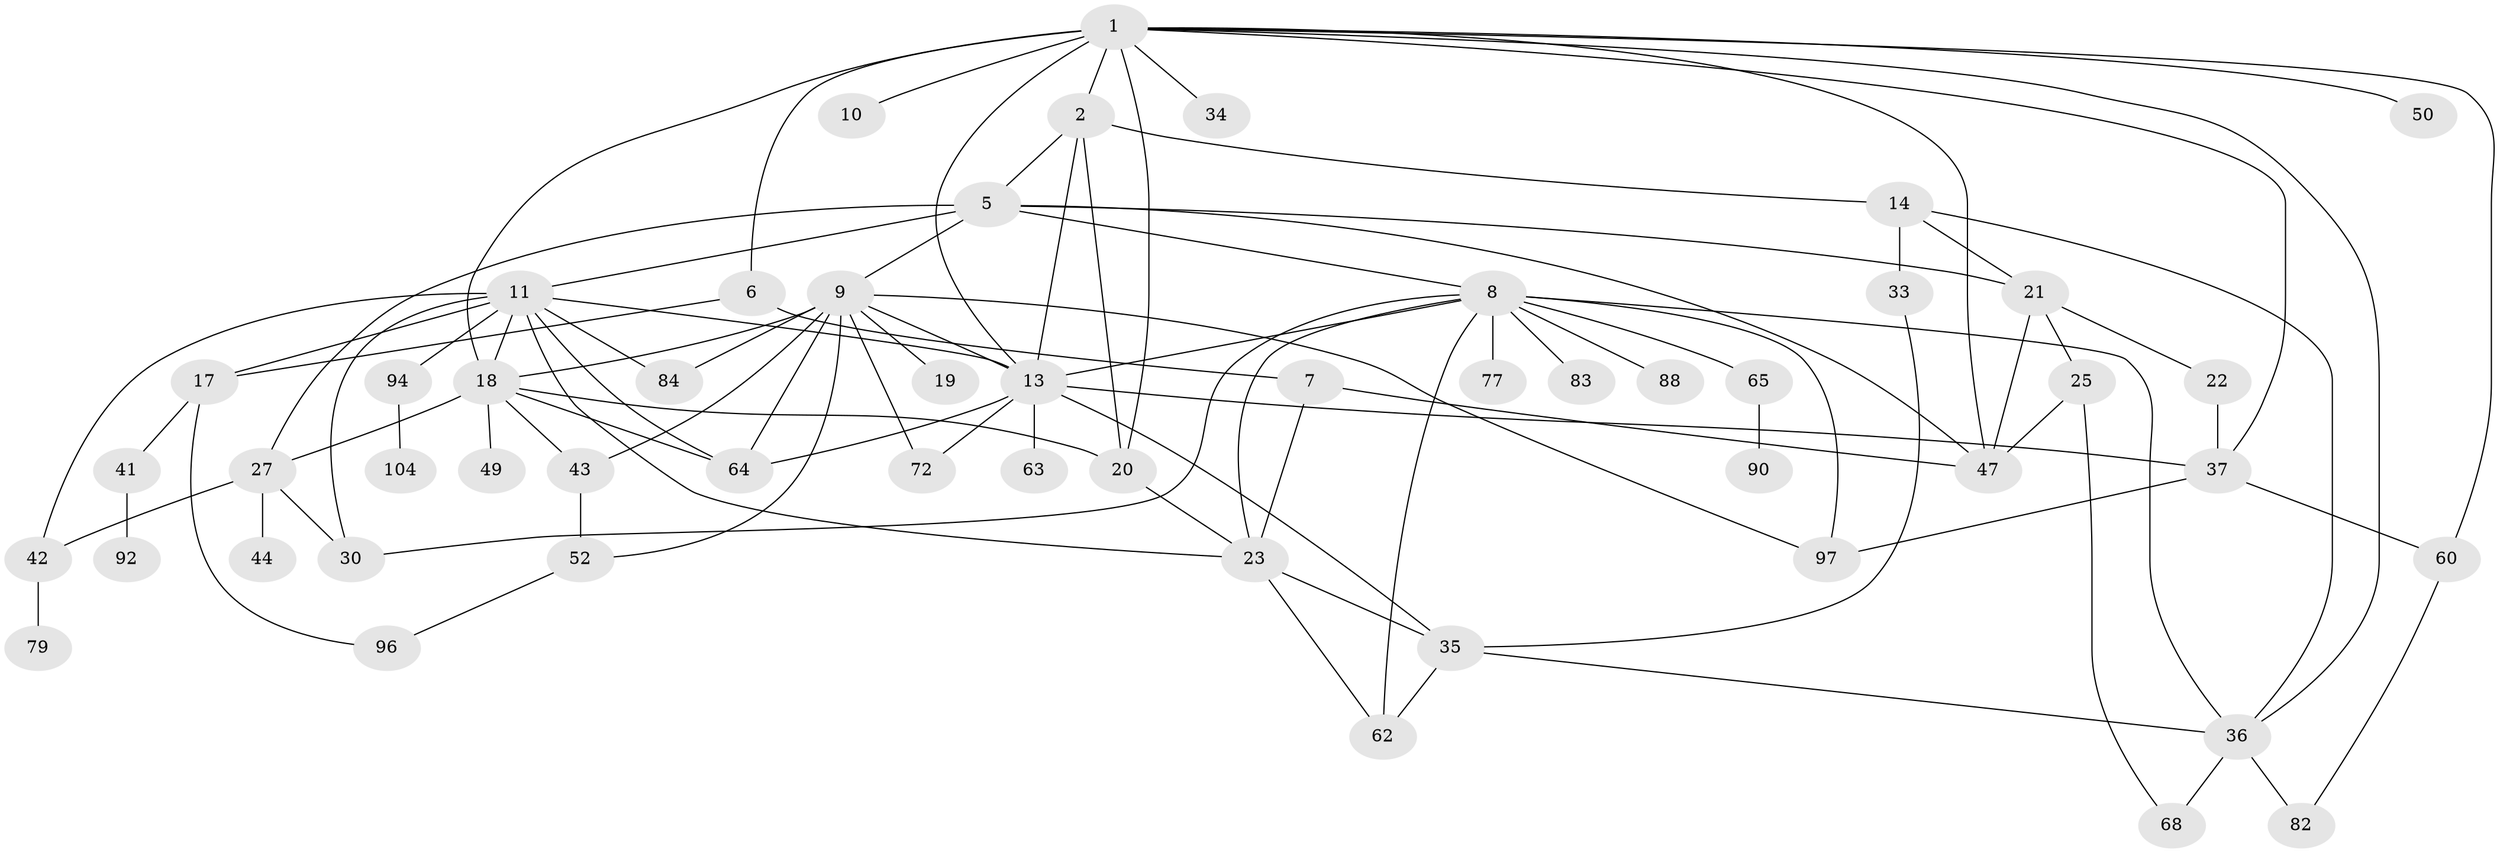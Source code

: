 // original degree distribution, {6: 0.056074766355140186, 5: 0.056074766355140186, 2: 0.2803738317757009, 3: 0.22429906542056074, 8: 0.037383177570093455, 1: 0.19626168224299065, 4: 0.14018691588785046, 7: 0.009345794392523364}
// Generated by graph-tools (version 1.1) at 2025/13/03/09/25 04:13:20]
// undirected, 53 vertices, 95 edges
graph export_dot {
graph [start="1"]
  node [color=gray90,style=filled];
  1 [super="+15+3"];
  2 [super="+4"];
  5 [super="+67"];
  6;
  7;
  8 [super="+48+45+16+55"];
  9 [super="+12+59+38"];
  10;
  11 [super="+54+105+78+86"];
  13 [super="+24"];
  14;
  17 [super="+26"];
  18 [super="+28+39"];
  19;
  20 [super="+95"];
  21 [super="+66"];
  22;
  23 [super="+40"];
  25;
  27;
  30;
  33 [super="+76"];
  34;
  35 [super="+85+51"];
  36 [super="+53"];
  37 [super="+75+81"];
  41;
  42;
  43;
  44 [super="+102"];
  47 [super="+73"];
  49;
  50;
  52;
  60 [super="+74"];
  62;
  63 [super="+98"];
  64 [super="+103+89"];
  65;
  68 [super="+70"];
  72;
  77;
  79;
  82;
  83;
  84 [super="+93"];
  88 [super="+91"];
  90;
  92;
  94;
  96;
  97;
  104;
  1 -- 2 [weight=2];
  1 -- 6;
  1 -- 60;
  1 -- 34;
  1 -- 36;
  1 -- 37;
  1 -- 50;
  1 -- 18;
  1 -- 20;
  1 -- 10;
  1 -- 13 [weight=2];
  1 -- 47;
  2 -- 5;
  2 -- 13;
  2 -- 20;
  2 -- 14;
  5 -- 8;
  5 -- 9;
  5 -- 11 [weight=2];
  5 -- 21;
  5 -- 27;
  5 -- 47;
  6 -- 7;
  6 -- 17;
  7 -- 23;
  7 -- 47;
  8 -- 65;
  8 -- 36;
  8 -- 88;
  8 -- 23;
  8 -- 97;
  8 -- 83;
  8 -- 62;
  8 -- 77;
  8 -- 30;
  8 -- 13;
  9 -- 13;
  9 -- 72;
  9 -- 19;
  9 -- 64;
  9 -- 18;
  9 -- 52;
  9 -- 84 [weight=2];
  9 -- 43;
  9 -- 97;
  11 -- 18 [weight=2];
  11 -- 64;
  11 -- 30;
  11 -- 42;
  11 -- 17;
  11 -- 23;
  11 -- 13;
  11 -- 94;
  11 -- 84;
  13 -- 63 [weight=2];
  13 -- 64;
  13 -- 37;
  13 -- 35 [weight=2];
  13 -- 72;
  14 -- 33;
  14 -- 21;
  14 -- 36;
  17 -- 41;
  17 -- 96;
  18 -- 49;
  18 -- 20 [weight=2];
  18 -- 27;
  18 -- 43;
  18 -- 64;
  20 -- 23;
  21 -- 22;
  21 -- 25;
  21 -- 47;
  22 -- 37;
  23 -- 35;
  23 -- 62;
  25 -- 68;
  25 -- 47;
  27 -- 30;
  27 -- 42;
  27 -- 44;
  33 -- 35;
  35 -- 36;
  35 -- 62;
  36 -- 82;
  36 -- 68;
  37 -- 97;
  37 -- 60;
  41 -- 92;
  42 -- 79;
  43 -- 52;
  52 -- 96;
  60 -- 82;
  65 -- 90;
  94 -- 104;
}
